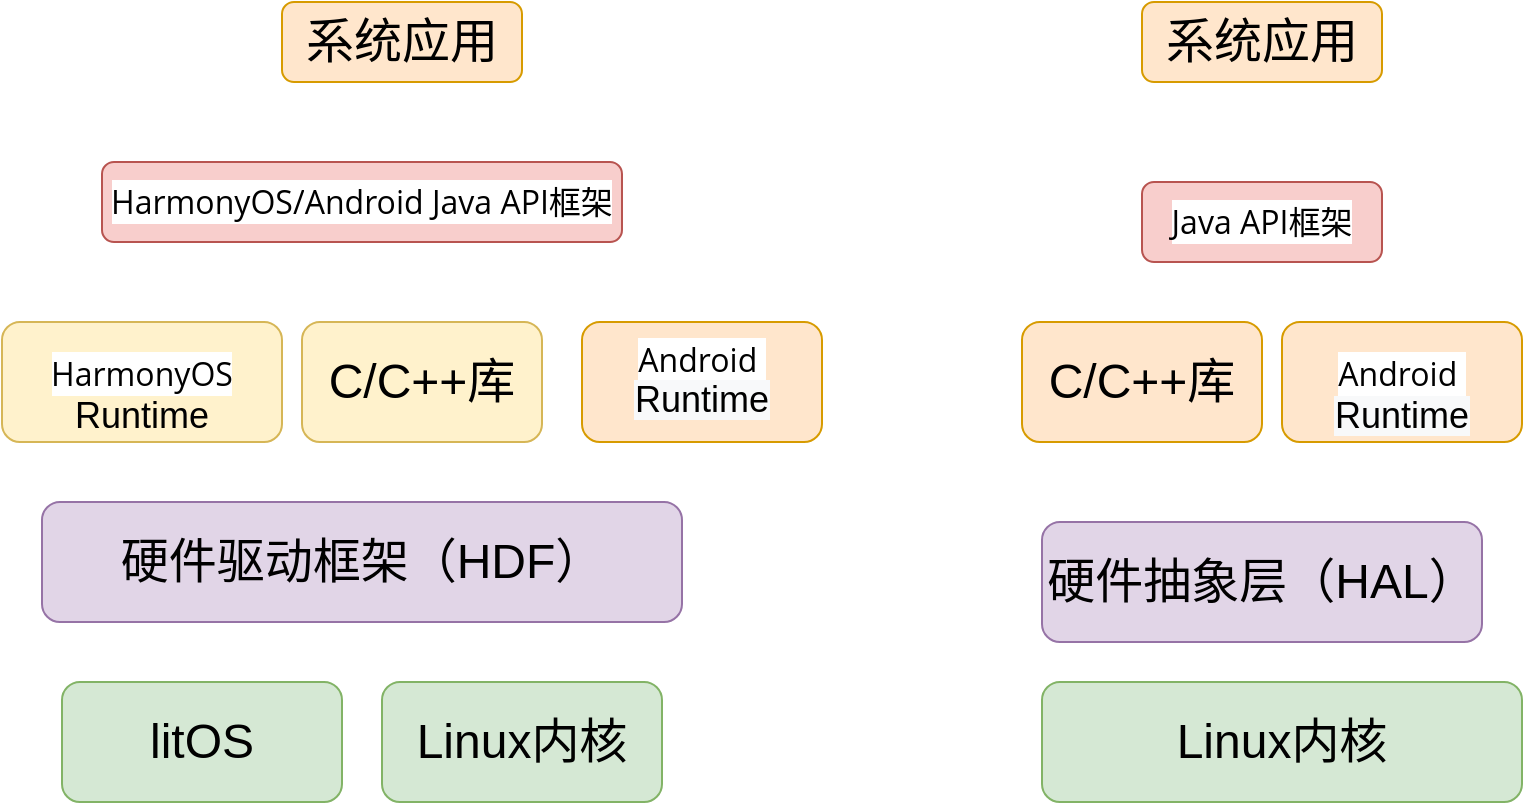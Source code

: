 <mxfile version="13.0.3" type="device"><diagram id="Ub8mu3Af6K5prn3MOyBk" name="Page-1"><mxGraphModel dx="1024" dy="584" grid="1" gridSize="10" guides="1" tooltips="1" connect="1" arrows="1" fold="1" page="1" pageScale="1" pageWidth="827" pageHeight="1169" math="0" shadow="0"><root><mxCell id="0"/><mxCell id="1" parent="0"/><mxCell id="fOwamtGKBKqtTA1S6WU6-1" value="&lt;font style=&quot;font-size: 24px&quot;&gt;系统应用&lt;/font&gt;" style="rounded=1;whiteSpace=wrap;html=1;fillColor=#ffe6cc;strokeColor=#d79b00;" vertex="1" parent="1"><mxGeometry x="160" y="80" width="120" height="40" as="geometry"/></mxCell><mxCell id="fOwamtGKBKqtTA1S6WU6-6" value="&lt;span style=&quot;font-family: &amp;#34;open sans&amp;#34; , &amp;#34;clear sans&amp;#34; , &amp;#34;helvetica neue&amp;#34; , &amp;#34;helvetica&amp;#34; , &amp;#34;arial&amp;#34; , &amp;#34;segoe ui emoji&amp;#34; , sans-serif ; font-size: 16px ; font-style: normal ; font-weight: 400 ; letter-spacing: normal ; text-indent: 0px ; text-transform: none ; word-spacing: 0px ; background-color: rgb(255 , 255 , 255) ; float: none ; display: inline&quot;&gt;HarmonyOS/&lt;/span&gt;&lt;span style=&quot;font-family: &amp;#34;open sans&amp;#34; , &amp;#34;clear sans&amp;#34; , &amp;#34;helvetica neue&amp;#34; , &amp;#34;helvetica&amp;#34; , &amp;#34;arial&amp;#34; , &amp;#34;segoe ui emoji&amp;#34; , sans-serif ; font-size: 16px ; text-align: left ; background-color: rgb(255 , 255 , 255)&quot;&gt;Android Java API框架&lt;/span&gt;" style="rounded=1;whiteSpace=wrap;html=1;fillColor=#f8cecc;strokeColor=#b85450;" vertex="1" parent="1"><mxGeometry x="70" y="160" width="260" height="40" as="geometry"/></mxCell><mxCell id="fOwamtGKBKqtTA1S6WU6-7" value="&lt;span style=&quot;font-family: &amp;#34;open sans&amp;#34; , &amp;#34;clear sans&amp;#34; , &amp;#34;helvetica neue&amp;#34; , &amp;#34;helvetica&amp;#34; , &amp;#34;arial&amp;#34; , &amp;#34;segoe ui emoji&amp;#34; , sans-serif ; font-size: 16px ; font-style: normal ; font-weight: 400 ; letter-spacing: normal ; text-align: left ; text-indent: 0px ; text-transform: none ; word-spacing: 0px ; background-color: rgb(255 , 255 , 255) ; float: none ; display: inline&quot;&gt;Java API框架&lt;/span&gt;&lt;br&gt;" style="rounded=1;whiteSpace=wrap;html=1;fillColor=#f8cecc;strokeColor=#b85450;" vertex="1" parent="1"><mxGeometry x="590" y="170" width="120" height="40" as="geometry"/></mxCell><mxCell id="fOwamtGKBKqtTA1S6WU6-9" value="&#10;&#10;&lt;!--StartFragment--&gt;&lt;br style=&quot;font-family: Helvetica; font-size: 12px; font-style: normal; font-variant-ligatures: normal; font-variant-caps: normal; font-weight: 400; letter-spacing: normal; orphans: 2; text-align: center; text-indent: 0px; text-transform: none; widows: 2; word-spacing: 0px; -webkit-text-stroke-width: 0px; background-color: rgb(248, 249, 250); text-decoration-style: initial; text-decoration-color: initial;&quot;&gt;&lt;span style=&quot;font-style: normal; font-variant-ligatures: normal; font-variant-caps: normal; font-weight: 400; letter-spacing: normal; orphans: 2; text-indent: 0px; text-transform: none; widows: 2; word-spacing: 0px; -webkit-text-stroke-width: 0px; text-decoration-style: initial; text-decoration-color: initial; font-family: &amp;quot;open sans&amp;quot;, &amp;quot;clear sans&amp;quot;, &amp;quot;helvetica neue&amp;quot;, helvetica, arial, &amp;quot;segoe ui emoji&amp;quot;, sans-serif; font-size: 16px; text-align: left; background-color: rgb(255, 255, 255);&quot;&gt;Android&amp;nbsp;&lt;/span&gt;&lt;br style=&quot;font-family: Helvetica; font-size: 12px; font-style: normal; font-variant-ligatures: normal; font-variant-caps: normal; font-weight: 400; letter-spacing: normal; orphans: 2; text-align: center; text-indent: 0px; text-transform: none; widows: 2; word-spacing: 0px; -webkit-text-stroke-width: 0px; background-color: rgb(248, 249, 250); text-decoration-style: initial; text-decoration-color: initial;&quot;&gt;&lt;span style=&quot;font-style: normal; font-variant-ligatures: normal; font-variant-caps: normal; font-weight: 400; letter-spacing: normal; orphans: 2; text-align: center; text-indent: 0px; text-transform: none; widows: 2; word-spacing: 0px; -webkit-text-stroke-width: 0px; text-decoration-style: initial; text-decoration-color: initial; font-family: helvetica; font-size: 18px; background-color: rgb(248, 249, 250); float: none; display: inline;&quot;&gt;Runtime&lt;/span&gt;&lt;br style=&quot;font-family: Helvetica; font-size: 12px; font-style: normal; font-variant-ligatures: normal; font-variant-caps: normal; font-weight: 400; letter-spacing: normal; orphans: 2; text-align: center; text-indent: 0px; text-transform: none; widows: 2; word-spacing: 0px; -webkit-text-stroke-width: 0px; background-color: rgb(248, 249, 250); text-decoration-style: initial; text-decoration-color: initial;&quot;&gt;&lt;!--EndFragment--&gt;&#10;&#10;" style="rounded=1;whiteSpace=wrap;html=1;fillColor=#ffe6cc;strokeColor=#d79b00;" vertex="1" parent="1"><mxGeometry x="660" y="240" width="120" height="60" as="geometry"/></mxCell><mxCell id="fOwamtGKBKqtTA1S6WU6-10" value="&lt;span&gt;&lt;font style=&quot;font-size: 24px&quot;&gt;C/C++库&lt;/font&gt;&lt;/span&gt;" style="rounded=1;whiteSpace=wrap;html=1;fillColor=#ffe6cc;strokeColor=#d79b00;" vertex="1" parent="1"><mxGeometry x="530" y="240" width="120" height="60" as="geometry"/></mxCell><mxCell id="fOwamtGKBKqtTA1S6WU6-11" value="&lt;font style=&quot;font-size: 24px&quot;&gt;硬件抽象层（HAL）&lt;/font&gt;" style="rounded=1;whiteSpace=wrap;html=1;fillColor=#e1d5e7;strokeColor=#9673a6;" vertex="1" parent="1"><mxGeometry x="540" y="340" width="220" height="60" as="geometry"/></mxCell><mxCell id="fOwamtGKBKqtTA1S6WU6-12" value="&lt;font style=&quot;font-size: 24px&quot;&gt;litOS&lt;/font&gt;" style="rounded=1;whiteSpace=wrap;html=1;fillColor=#d5e8d4;strokeColor=#82b366;" vertex="1" parent="1"><mxGeometry x="50" y="420" width="140" height="60" as="geometry"/></mxCell><mxCell id="fOwamtGKBKqtTA1S6WU6-13" value="&lt;font style=&quot;font-size: 24px&quot;&gt;硬件驱动框架（HDF）&lt;/font&gt;" style="rounded=1;whiteSpace=wrap;html=1;fillColor=#e1d5e7;strokeColor=#9673a6;" vertex="1" parent="1"><mxGeometry x="40" y="330" width="320" height="60" as="geometry"/></mxCell><mxCell id="fOwamtGKBKqtTA1S6WU6-14" value="&lt;span style=&quot;font-family: &amp;#34;open sans&amp;#34; , &amp;#34;clear sans&amp;#34; , &amp;#34;helvetica neue&amp;#34; , &amp;#34;helvetica&amp;#34; , &amp;#34;arial&amp;#34; , &amp;#34;segoe ui emoji&amp;#34; , sans-serif ; font-size: 16px ; text-align: left ; background-color: rgb(255 , 255 , 255)&quot;&gt;Android&amp;nbsp;&lt;/span&gt;&lt;br&gt;&lt;span style=&quot;font-family: &amp;#34;helvetica&amp;#34; ; font-size: 18px ; font-style: normal ; font-weight: 400 ; letter-spacing: normal ; text-align: center ; text-indent: 0px ; text-transform: none ; word-spacing: 0px ; background-color: rgb(248 , 249 , 250) ; float: none ; display: inline&quot;&gt;Runtime&lt;/span&gt;" style="rounded=1;whiteSpace=wrap;html=1;fillColor=#ffe6cc;strokeColor=#d79b00;" vertex="1" parent="1"><mxGeometry x="310" y="240" width="120" height="60" as="geometry"/></mxCell><mxCell id="fOwamtGKBKqtTA1S6WU6-15" value="&lt;font style=&quot;font-size: 24px&quot;&gt;C/C++库&lt;/font&gt;" style="rounded=1;whiteSpace=wrap;html=1;fillColor=#fff2cc;strokeColor=#d6b656;" vertex="1" parent="1"><mxGeometry x="170" y="240" width="120" height="60" as="geometry"/></mxCell><mxCell id="fOwamtGKBKqtTA1S6WU6-16" value="&lt;br&gt;&lt;span style=&quot;font-family: &amp;#34;open sans&amp;#34; , &amp;#34;clear sans&amp;#34; , &amp;#34;helvetica neue&amp;#34; , &amp;#34;helvetica&amp;#34; , &amp;#34;arial&amp;#34; , &amp;#34;segoe ui emoji&amp;#34; , sans-serif ; font-size: 16px ; font-style: normal ; font-weight: 400 ; letter-spacing: normal ; text-indent: 0px ; text-transform: none ; word-spacing: 0px ; background-color: rgb(255 , 255 , 255) ; float: none ; display: inline&quot;&gt;HarmonyOS&lt;br&gt;&lt;/span&gt;&lt;font style=&quot;font-size: 18px&quot;&gt;Runtime&lt;/font&gt;" style="rounded=1;whiteSpace=wrap;html=1;fillColor=#fff2cc;strokeColor=#d6b656;" vertex="1" parent="1"><mxGeometry x="20" y="240" width="140" height="60" as="geometry"/></mxCell><mxCell id="fOwamtGKBKqtTA1S6WU6-18" value="&lt;font style=&quot;font-size: 24px&quot;&gt;系统应用&lt;/font&gt;" style="rounded=1;whiteSpace=wrap;html=1;fillColor=#ffe6cc;strokeColor=#d79b00;" vertex="1" parent="1"><mxGeometry x="590" y="80" width="120" height="40" as="geometry"/></mxCell><mxCell id="fOwamtGKBKqtTA1S6WU6-21" value="&lt;font style=&quot;font-size: 24px&quot;&gt;Linux内核&lt;/font&gt;" style="rounded=1;whiteSpace=wrap;html=1;fillColor=#d5e8d4;strokeColor=#82b366;" vertex="1" parent="1"><mxGeometry x="210" y="420" width="140" height="60" as="geometry"/></mxCell><mxCell id="fOwamtGKBKqtTA1S6WU6-22" value="&lt;font style=&quot;font-size: 24px&quot;&gt;Linux内核&lt;/font&gt;" style="rounded=1;whiteSpace=wrap;html=1;fillColor=#d5e8d4;strokeColor=#82b366;" vertex="1" parent="1"><mxGeometry x="540" y="420" width="240" height="60" as="geometry"/></mxCell></root></mxGraphModel></diagram></mxfile>